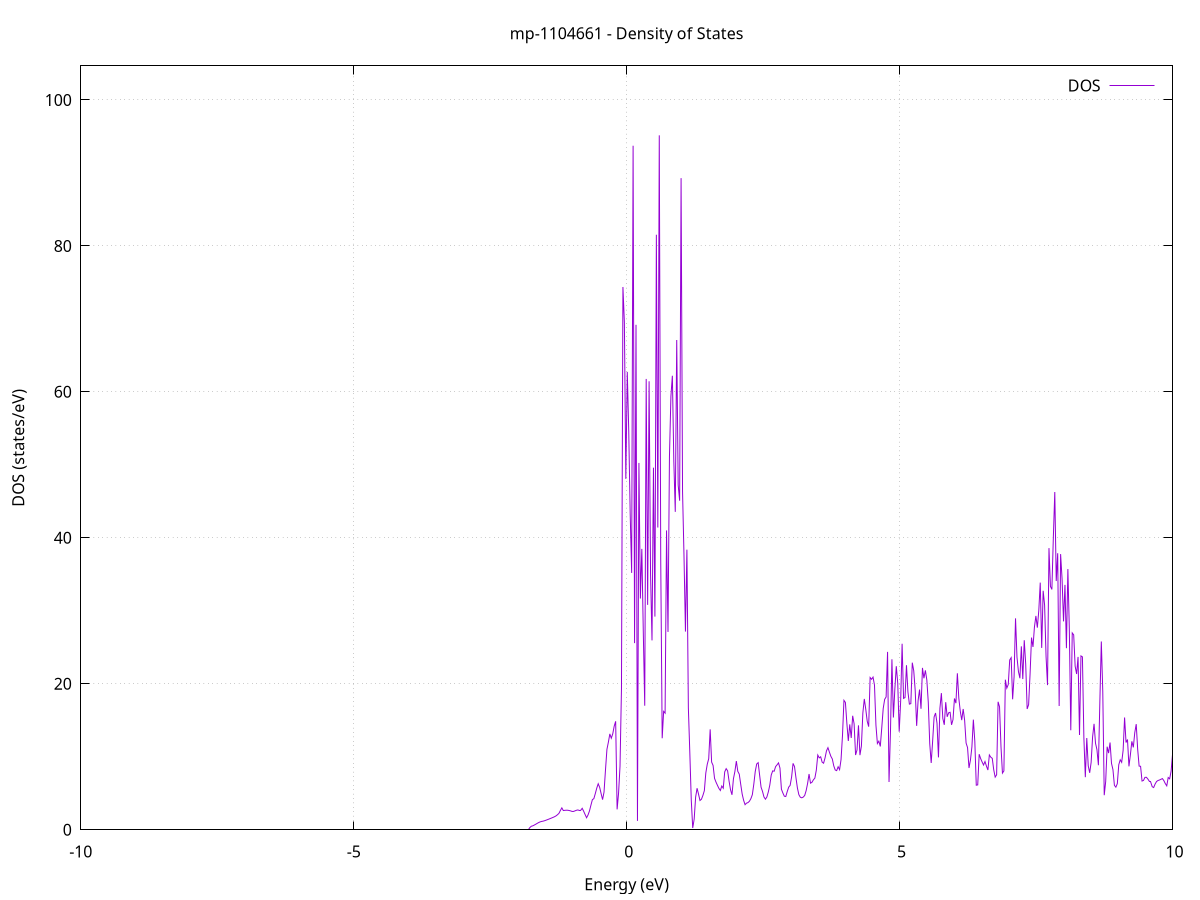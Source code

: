 set title 'mp-1104661 - Density of States'
set xlabel 'Energy (eV)'
set ylabel 'DOS (states/eV)'
set grid
set xrange [-10:10]
set yrange [0:104.666]
set xzeroaxis lt -1
set terminal png size 800,600
set output 'mp-1104661_dos_gnuplot.png'
plot '-' using 1:2 with lines title 'DOS'
-40.452600 0.000000
-40.425900 0.000000
-40.399300 0.000000
-40.372700 0.000000
-40.346000 0.000000
-40.319400 0.000000
-40.292700 0.000000
-40.266100 0.000000
-40.239500 0.000000
-40.212800 0.000000
-40.186200 0.000000
-40.159500 0.000000
-40.132900 0.000000
-40.106300 0.000000
-40.079600 0.000000
-40.053000 0.000000
-40.026400 0.000000
-39.999700 0.000000
-39.973100 0.000000
-39.946400 0.000000
-39.919800 0.000000
-39.893200 0.000000
-39.866500 0.000000
-39.839900 0.000000
-39.813200 0.000000
-39.786600 0.000000
-39.760000 0.000000
-39.733300 0.000000
-39.706700 0.000000
-39.680000 0.000000
-39.653400 0.000000
-39.626800 0.000000
-39.600100 0.000000
-39.573500 0.000000
-39.546900 0.000000
-39.520200 0.000000
-39.493600 0.000000
-39.466900 0.000000
-39.440300 0.000000
-39.413700 0.000000
-39.387000 0.000000
-39.360400 0.000000
-39.333700 0.000000
-39.307100 0.000000
-39.280500 0.000000
-39.253800 0.000000
-39.227200 0.000000
-39.200600 0.000000
-39.173900 0.000000
-39.147300 0.000000
-39.120600 0.000000
-39.094000 0.000000
-39.067400 0.000000
-39.040700 0.000000
-39.014100 0.000000
-38.987400 0.000000
-38.960800 0.000000
-38.934200 0.000000
-38.907500 0.000000
-38.880900 0.000000
-38.854200 0.000000
-38.827600 0.000000
-38.801000 0.000000
-38.774300 0.000000
-38.747700 0.000000
-38.721100 0.000000
-38.694400 0.000000
-38.667800 0.000000
-38.641100 0.000000
-38.614500 0.000000
-38.587900 0.000000
-38.561200 0.000000
-38.534600 0.000000
-38.507900 0.000000
-38.481300 0.000000
-38.454700 0.000000
-38.428000 0.000000
-38.401400 0.000000
-38.374700 0.000000
-38.348100 0.000000
-38.321500 0.000000
-38.294800 0.000000
-38.268200 0.000000
-38.241600 0.000000
-38.214900 0.000000
-38.188300 0.000000
-38.161600 0.000000
-38.135000 0.000000
-38.108400 0.000000
-38.081700 0.000000
-38.055100 0.000000
-38.028400 741.241300
-38.001800 0.000000
-37.975200 0.000000
-37.948500 0.000000
-37.921900 0.000000
-37.895200 0.000000
-37.868600 0.000000
-37.842000 0.000000
-37.815300 0.000000
-37.788700 0.000000
-37.762100 0.000000
-37.735400 0.000000
-37.708800 0.000000
-37.682100 0.000000
-37.655500 0.000000
-37.628900 0.000000
-37.602200 0.000000
-37.575600 0.000000
-37.548900 0.000000
-37.522300 0.000000
-37.495700 0.000000
-37.469000 0.000000
-37.442400 0.000000
-37.415800 0.000000
-37.389100 0.000000
-37.362500 0.000000
-37.335800 0.000000
-37.309200 0.000000
-37.282600 0.000000
-37.255900 0.000000
-37.229300 0.000000
-37.202600 0.000000
-37.176000 0.000000
-37.149400 0.000000
-37.122700 0.000000
-37.096100 0.000000
-37.069400 0.000000
-37.042800 0.000000
-37.016200 0.000000
-36.989500 0.000000
-36.962900 0.000000
-36.936300 0.000000
-36.909600 0.000000
-36.883000 0.000000
-36.856300 0.000000
-36.829700 0.000000
-36.803100 0.000000
-36.776400 0.000000
-36.749800 0.000000
-36.723100 0.000000
-36.696500 0.000000
-36.669900 0.000000
-36.643200 0.000000
-36.616600 0.000000
-36.589900 0.000000
-36.563300 0.000000
-36.536700 0.000000
-36.510000 0.000000
-36.483400 0.000000
-36.456800 0.000000
-36.430100 0.000000
-36.403500 0.000000
-36.376800 0.000000
-36.350200 0.000000
-36.323600 0.000000
-36.296900 0.000000
-36.270300 0.000000
-36.243600 0.000000
-36.217000 0.000000
-36.190400 0.000000
-36.163700 0.000000
-36.137100 0.000000
-36.110400 0.000000
-36.083800 0.000000
-36.057200 0.000000
-36.030500 0.000000
-36.003900 0.000000
-35.977300 0.000000
-35.950600 0.000000
-35.924000 0.000000
-35.897300 0.000000
-35.870700 0.000000
-35.844100 0.000000
-35.817400 0.000000
-35.790800 0.000000
-35.764100 0.000000
-35.737500 0.000000
-35.710900 0.000000
-35.684200 0.000000
-35.657600 0.000000
-35.631000 0.000000
-35.604300 0.000000
-35.577700 0.000000
-35.551000 0.000000
-35.524400 0.000000
-35.497800 0.000000
-35.471100 0.000000
-35.444500 0.000000
-35.417800 0.000000
-35.391200 0.000000
-35.364600 0.000000
-35.337900 0.000000
-35.311300 0.000000
-35.284600 0.000000
-35.258000 0.000000
-35.231400 0.000000
-35.204700 0.000000
-35.178100 0.000000
-35.151500 0.000000
-35.124800 0.000000
-35.098200 0.000000
-35.071500 0.000000
-35.044900 0.000000
-35.018300 0.000000
-34.991600 0.000000
-34.965000 0.000000
-34.938300 0.000000
-34.911700 0.000000
-34.885100 0.000000
-34.858400 0.000000
-34.831800 0.000000
-34.805100 0.000000
-34.778500 0.000000
-34.751900 0.000000
-34.725200 0.000000
-34.698600 0.000000
-34.672000 0.000000
-34.645300 0.000000
-34.618700 0.000000
-34.592000 0.000000
-34.565400 0.000000
-34.538800 0.000000
-34.512100 0.000000
-34.485500 0.000000
-34.458800 0.000000
-34.432200 0.000000
-34.405600 0.000000
-34.378900 0.000000
-34.352300 0.000000
-34.325600 0.000000
-34.299000 0.000000
-34.272400 0.000000
-34.245700 0.000000
-34.219100 0.000000
-34.192500 0.000000
-34.165800 0.000000
-34.139200 0.000000
-34.112500 0.000000
-34.085900 0.000000
-34.059300 0.000000
-34.032600 0.000000
-34.006000 0.000000
-33.979300 0.000000
-33.952700 0.000000
-33.926100 0.000000
-33.899400 0.000000
-33.872800 0.000000
-33.846200 0.000000
-33.819500 0.000000
-33.792900 0.000000
-33.766200 0.000000
-33.739600 0.000000
-33.713000 0.000000
-33.686300 0.000000
-33.659700 0.000000
-33.633000 0.000000
-33.606400 0.000000
-33.579800 0.000000
-33.553100 0.000000
-33.526500 0.000000
-33.499800 0.000000
-33.473200 0.000000
-33.446600 0.000000
-33.419900 0.000000
-33.393300 0.000000
-33.366700 0.000000
-33.340000 0.000000
-33.313400 0.000000
-33.286700 0.000000
-33.260100 0.000000
-33.233500 0.000000
-33.206800 0.000000
-33.180200 0.000000
-33.153500 0.000000
-33.126900 0.000000
-33.100300 0.000000
-33.073600 0.000000
-33.047000 0.000000
-33.020300 0.000000
-32.993700 0.000000
-32.967100 0.000000
-32.940400 0.000000
-32.913800 0.000000
-32.887200 0.000000
-32.860500 0.000000
-32.833900 0.000000
-32.807200 0.000000
-32.780600 0.000000
-32.754000 0.000000
-32.727300 0.000000
-32.700700 0.000000
-32.674000 0.000000
-32.647400 0.000000
-32.620800 0.000000
-32.594100 0.000000
-32.567500 0.000000
-32.540800 0.000000
-32.514200 0.000000
-32.487600 0.000000
-32.460900 0.000000
-32.434300 0.000000
-32.407700 0.000000
-32.381000 0.000000
-32.354400 0.000000
-32.327700 0.000000
-32.301100 0.000000
-32.274500 0.000000
-32.247800 0.000000
-32.221200 0.000000
-32.194500 0.000000
-32.167900 0.000000
-32.141300 0.000000
-32.114600 0.000000
-32.088000 0.000000
-32.061400 0.000000
-32.034700 0.000000
-32.008100 0.000000
-31.981400 0.000000
-31.954800 0.000000
-31.928200 0.000000
-31.901500 0.000000
-31.874900 0.000000
-31.848200 0.000000
-31.821600 0.000000
-31.795000 0.000000
-31.768300 0.000000
-31.741700 0.000000
-31.715000 0.000000
-31.688400 0.000000
-31.661800 0.000000
-31.635100 0.000000
-31.608500 0.000000
-31.581900 0.000000
-31.555200 0.000000
-31.528600 0.000000
-31.501900 0.000000
-31.475300 0.000000
-31.448700 0.000000
-31.422000 0.000000
-31.395400 0.000000
-31.368700 0.000000
-31.342100 0.000000
-31.315500 0.000000
-31.288800 0.000000
-31.262200 0.000000
-31.235500 0.000000
-31.208900 0.000000
-31.182300 0.000000
-31.155600 0.000000
-31.129000 0.000000
-31.102400 0.000000
-31.075700 0.000000
-31.049100 0.000000
-31.022400 0.000000
-30.995800 0.000000
-30.969200 0.000000
-30.942500 0.000000
-30.915900 0.000000
-30.889200 0.000000
-30.862600 0.000000
-30.836000 0.000000
-30.809300 0.000000
-30.782700 0.000000
-30.756100 0.000000
-30.729400 0.000000
-30.702800 0.000000
-30.676100 0.000000
-30.649500 0.000000
-30.622900 0.000000
-30.596200 0.000000
-30.569600 0.000000
-30.542900 0.000000
-30.516300 0.000000
-30.489700 0.000000
-30.463000 0.000000
-30.436400 0.000000
-30.409700 0.000000
-30.383100 0.000000
-30.356500 0.000000
-30.329800 0.000000
-30.303200 0.000000
-30.276600 0.000000
-30.249900 0.000000
-30.223300 0.000000
-30.196600 0.000000
-30.170000 0.000000
-30.143400 0.000000
-30.116700 0.000000
-30.090100 0.000000
-30.063400 0.000000
-30.036800 0.000000
-30.010200 0.000000
-29.983500 0.000000
-29.956900 0.000000
-29.930200 0.000000
-29.903600 0.000000
-29.877000 0.000000
-29.850300 0.000000
-29.823700 0.000000
-29.797100 0.000000
-29.770400 0.000000
-29.743800 0.000000
-29.717100 0.000000
-29.690500 0.000000
-29.663900 0.000000
-29.637200 0.000000
-29.610600 0.000000
-29.583900 0.000000
-29.557300 0.000000
-29.530700 0.000000
-29.504000 0.000000
-29.477400 0.000000
-29.450700 0.000000
-29.424100 0.000000
-29.397500 0.000000
-29.370800 0.000000
-29.344200 0.000000
-29.317600 0.000000
-29.290900 0.000000
-29.264300 0.000000
-29.237600 0.000000
-29.211000 0.000000
-29.184400 0.000000
-29.157700 0.000000
-29.131100 0.000000
-29.104400 0.000000
-29.077800 0.000000
-29.051200 0.000000
-29.024500 0.000000
-28.997900 0.000000
-28.971300 0.000000
-28.944600 0.000000
-28.918000 0.000000
-28.891300 0.000000
-28.864700 0.000000
-28.838100 0.000000
-28.811400 0.000000
-28.784800 0.000000
-28.758100 0.000000
-28.731500 0.000000
-28.704900 0.000000
-28.678200 0.000000
-28.651600 0.000000
-28.624900 0.000000
-28.598300 0.000000
-28.571700 0.000000
-28.545000 0.000000
-28.518400 0.000000
-28.491800 0.000000
-28.465100 0.000000
-28.438500 0.000000
-28.411800 0.000000
-28.385200 0.000000
-28.358600 0.000000
-28.331900 0.000000
-28.305300 0.000000
-28.278600 0.000000
-28.252000 0.000000
-28.225400 0.000000
-28.198700 0.000000
-28.172100 0.000000
-28.145400 0.000000
-28.118800 0.000000
-28.092200 0.000000
-28.065500 0.000000
-28.038900 0.000000
-28.012300 0.000000
-27.985600 0.000000
-27.959000 0.000000
-27.932300 0.000000
-27.905700 0.000000
-27.879100 0.000000
-27.852400 0.000000
-27.825800 0.000000
-27.799100 0.000000
-27.772500 0.000000
-27.745900 0.000000
-27.719200 0.000000
-27.692600 0.000000
-27.665900 0.000000
-27.639300 0.000000
-27.612700 0.000000
-27.586000 0.000000
-27.559400 0.000000
-27.532800 0.000000
-27.506100 0.000000
-27.479500 0.000000
-27.452800 0.000000
-27.426200 0.000000
-27.399600 0.000000
-27.372900 0.000000
-27.346300 0.000000
-27.319600 0.000000
-27.293000 0.000000
-27.266400 0.000000
-27.239700 0.000000
-27.213100 0.000000
-27.186500 0.000000
-27.159800 0.000000
-27.133200 0.000000
-27.106500 0.000000
-27.079900 0.000000
-27.053300 0.000000
-27.026600 0.000000
-27.000000 0.000000
-26.973300 0.000000
-26.946700 0.000000
-26.920100 0.000000
-26.893400 0.000000
-26.866800 0.000000
-26.840100 0.000000
-26.813500 0.000000
-26.786900 0.000000
-26.760200 0.000000
-26.733600 0.000000
-26.707000 0.000000
-26.680300 0.000000
-26.653700 0.000000
-26.627000 0.000000
-26.600400 0.000000
-26.573800 0.000000
-26.547100 0.000000
-26.520500 0.000000
-26.493800 0.000000
-26.467200 0.000000
-26.440600 0.000000
-26.413900 0.000000
-26.387300 0.000000
-26.360600 0.000000
-26.334000 0.000000
-26.307400 0.000000
-26.280700 0.000000
-26.254100 0.000000
-26.227500 0.000000
-26.200800 0.000000
-26.174200 0.000000
-26.147500 0.000000
-26.120900 0.000000
-26.094300 0.000000
-26.067600 0.000000
-26.041000 0.000000
-26.014300 0.000000
-25.987700 0.000000
-25.961100 0.000000
-25.934400 0.000000
-25.907800 0.000000
-25.881100 0.000000
-25.854500 0.000000
-25.827900 0.000000
-25.801200 0.000000
-25.774600 0.000000
-25.748000 0.000000
-25.721300 0.000000
-25.694700 0.000000
-25.668000 0.000000
-25.641400 0.000000
-25.614800 0.000000
-25.588100 0.000000
-25.561500 0.000000
-25.534800 0.000000
-25.508200 0.000000
-25.481600 0.000000
-25.454900 0.000000
-25.428300 0.000000
-25.401700 0.000000
-25.375000 0.000000
-25.348400 0.000000
-25.321700 0.000000
-25.295100 0.000000
-25.268500 0.000000
-25.241800 0.000000
-25.215200 0.000000
-25.188500 0.000000
-25.161900 0.000000
-25.135300 0.000000
-25.108600 0.000000
-25.082000 0.000000
-25.055300 0.000000
-25.028700 0.000000
-25.002100 0.000000
-24.975400 0.000000
-24.948800 0.000000
-24.922200 0.000000
-24.895500 0.000000
-24.868900 0.000000
-24.842200 0.000000
-24.815600 0.000000
-24.789000 0.000000
-24.762300 0.000000
-24.735700 0.000000
-24.709000 0.000000
-24.682400 0.000000
-24.655800 0.000000
-24.629100 0.000000
-24.602500 0.000000
-24.575800 0.000000
-24.549200 0.000000
-24.522600 0.000000
-24.495900 0.000000
-24.469300 0.000000
-24.442700 0.000000
-24.416000 0.000000
-24.389400 0.000000
-24.362700 0.000000
-24.336100 0.000000
-24.309500 0.000000
-24.282800 0.000000
-24.256200 0.000000
-24.229500 0.000000
-24.202900 0.000000
-24.176300 0.000000
-24.149600 0.000000
-24.123000 0.000000
-24.096300 0.000000
-24.069700 0.000000
-24.043100 0.000000
-24.016400 0.000000
-23.989800 0.000000
-23.963200 0.000000
-23.936500 0.000000
-23.909900 0.000000
-23.883200 0.000000
-23.856600 0.000000
-23.830000 0.000000
-23.803300 0.000000
-23.776700 0.000000
-23.750000 0.000000
-23.723400 0.000000
-23.696800 0.000000
-23.670100 0.000000
-23.643500 0.000000
-23.616900 0.000000
-23.590200 0.000000
-23.563600 0.000000
-23.536900 0.000000
-23.510300 0.000000
-23.483700 0.000000
-23.457000 0.000000
-23.430400 0.000000
-23.403700 0.000000
-23.377100 0.000000
-23.350500 0.000000
-23.323800 0.000000
-23.297200 0.000000
-23.270500 0.000000
-23.243900 0.000000
-23.217300 0.000000
-23.190600 0.000000
-23.164000 0.000000
-23.137400 0.000000
-23.110700 0.000000
-23.084100 0.000000
-23.057400 0.000000
-23.030800 0.000000
-23.004200 0.000000
-22.977500 0.000000
-22.950900 0.000000
-22.924200 0.000000
-22.897600 0.000000
-22.871000 0.000000
-22.844300 0.000000
-22.817700 0.000000
-22.791000 0.000000
-22.764400 0.000000
-22.737800 0.000000
-22.711100 0.000000
-22.684500 0.000000
-22.657900 0.000000
-22.631200 0.000000
-22.604600 0.000000
-22.577900 0.000000
-22.551300 0.000000
-22.524700 0.000000
-22.498000 0.000000
-22.471400 0.000000
-22.444700 0.000000
-22.418100 0.000000
-22.391500 0.000000
-22.364800 0.000000
-22.338200 0.000000
-22.311500 0.000000
-22.284900 0.000000
-22.258300 0.000000
-22.231600 0.000000
-22.205000 0.000000
-22.178400 0.000000
-22.151700 0.000000
-22.125100 0.000000
-22.098400 0.000000
-22.071800 0.000000
-22.045200 0.000000
-22.018500 0.000000
-21.991900 0.000000
-21.965200 0.000000
-21.938600 0.000000
-21.912000 0.000000
-21.885300 0.000000
-21.858700 0.000000
-21.832100 0.000000
-21.805400 0.000000
-21.778800 0.000000
-21.752100 0.000000
-21.725500 0.000000
-21.698900 0.000000
-21.672200 0.000000
-21.645600 0.000000
-21.618900 0.000000
-21.592300 0.000000
-21.565700 0.000000
-21.539000 0.000000
-21.512400 0.000000
-21.485700 0.000000
-21.459100 0.000000
-21.432500 0.000000
-21.405800 0.000000
-21.379200 0.000000
-21.352600 0.000000
-21.325900 0.000000
-21.299300 0.000000
-21.272600 0.000000
-21.246000 0.000000
-21.219400 0.000000
-21.192700 0.000000
-21.166100 0.000000
-21.139400 0.000000
-21.112800 0.000000
-21.086200 0.000000
-21.059500 0.000000
-21.032900 0.000000
-21.006200 0.000000
-20.979600 0.000000
-20.953000 0.000000
-20.926300 0.000000
-20.899700 0.000000
-20.873100 0.000000
-20.846400 0.000000
-20.819800 0.000000
-20.793100 0.000000
-20.766500 0.000000
-20.739900 0.000000
-20.713200 0.000000
-20.686600 0.000000
-20.659900 0.000000
-20.633300 0.000000
-20.606700 0.000000
-20.580000 0.000000
-20.553400 0.000000
-20.526700 0.000000
-20.500100 0.000000
-20.473500 0.000000
-20.446800 0.000000
-20.420200 0.000000
-20.393600 0.000000
-20.366900 0.000000
-20.340300 0.000000
-20.313600 0.000000
-20.287000 0.000000
-20.260400 0.000000
-20.233700 0.000000
-20.207100 0.000000
-20.180400 0.000000
-20.153800 0.000000
-20.127200 0.000000
-20.100500 0.000000
-20.073900 0.000000
-20.047300 0.000000
-20.020600 0.000000
-19.994000 0.000000
-19.967300 0.000000
-19.940700 0.000000
-19.914100 0.000000
-19.887400 0.000000
-19.860800 0.000000
-19.834100 0.000000
-19.807500 0.000000
-19.780900 0.000000
-19.754200 0.000000
-19.727600 0.000000
-19.700900 0.000000
-19.674300 0.000000
-19.647700 0.000000
-19.621000 0.000000
-19.594400 0.000000
-19.567800 0.000000
-19.541100 0.000000
-19.514500 0.000000
-19.487800 0.000000
-19.461200 0.000000
-19.434600 0.000000
-19.407900 0.000000
-19.381300 0.000000
-19.354600 0.000000
-19.328000 0.000000
-19.301400 0.000000
-19.274700 0.000000
-19.248100 0.000000
-19.221400 0.000000
-19.194800 0.000000
-19.168200 356.450500
-19.141500 391.281500
-19.114900 331.548300
-19.088300 477.868700
-19.061600 268.038500
-19.035000 0.000000
-19.008300 0.000000
-18.981700 0.000000
-18.955100 0.000000
-18.928400 0.000000
-18.901800 477.899000
-18.875100 0.000000
-18.848500 0.000000
-18.821900 0.000000
-18.795200 0.000000
-18.768600 0.000000
-18.741900 0.000000
-18.715300 0.000000
-18.688700 0.000000
-18.662000 0.000000
-18.635400 0.000000
-18.608800 0.000000
-18.582100 0.000000
-18.555500 0.000000
-18.528800 0.000000
-18.502200 0.000000
-18.475600 0.000000
-18.448900 0.000000
-18.422300 0.000000
-18.395600 0.000000
-18.369000 0.000000
-18.342400 0.000000
-18.315700 0.000000
-18.289100 0.000000
-18.262500 0.000000
-18.235800 0.000000
-18.209200 0.000000
-18.182500 0.000000
-18.155900 0.000000
-18.129300 0.000000
-18.102600 0.000000
-18.076000 0.000000
-18.049300 0.000000
-18.022700 0.000000
-17.996100 0.000000
-17.969400 0.000000
-17.942800 0.000000
-17.916100 0.000000
-17.889500 0.000000
-17.862900 0.000000
-17.836200 0.000000
-17.809600 0.000000
-17.783000 0.000000
-17.756300 0.000000
-17.729700 0.000000
-17.703000 0.000000
-17.676400 0.000000
-17.649800 0.000000
-17.623100 0.000000
-17.596500 0.000000
-17.569800 0.000000
-17.543200 0.000000
-17.516600 0.000000
-17.489900 0.000000
-17.463300 0.000000
-17.436600 0.000000
-17.410000 0.000000
-17.383400 0.000000
-17.356700 0.000000
-17.330100 0.000000
-17.303500 0.000000
-17.276800 0.000000
-17.250200 0.000000
-17.223500 0.000000
-17.196900 0.000000
-17.170300 0.000000
-17.143600 0.000000
-17.117000 0.000000
-17.090300 0.000000
-17.063700 0.000000
-17.037100 0.000000
-17.010400 0.000000
-16.983800 0.000000
-16.957100 0.000000
-16.930500 0.000000
-16.903900 0.000000
-16.877200 0.000000
-16.850600 0.000000
-16.824000 0.000000
-16.797300 0.000000
-16.770700 0.000000
-16.744000 0.000000
-16.717400 0.000000
-16.690800 0.000000
-16.664100 0.000000
-16.637500 0.000000
-16.610800 0.000000
-16.584200 0.000000
-16.557600 0.000000
-16.530900 0.000000
-16.504300 0.000000
-16.477700 0.000000
-16.451000 0.000000
-16.424400 0.000000
-16.397700 0.000000
-16.371100 0.000000
-16.344500 0.000000
-16.317800 0.000000
-16.291200 0.000000
-16.264500 0.000000
-16.237900 0.000000
-16.211300 0.000000
-16.184600 0.000000
-16.158000 0.000000
-16.131300 0.000000
-16.104700 0.000000
-16.078100 0.000000
-16.051400 0.000000
-16.024800 0.000000
-15.998200 0.000000
-15.971500 0.000000
-15.944900 0.000000
-15.918200 0.000000
-15.891600 0.000000
-15.865000 0.000000
-15.838300 0.000000
-15.811700 0.000000
-15.785000 0.000000
-15.758400 0.000000
-15.731800 0.000000
-15.705100 0.000000
-15.678500 0.000000
-15.651800 0.000000
-15.625200 0.000000
-15.598600 0.000000
-15.571900 0.000000
-15.545300 0.000000
-15.518700 0.000000
-15.492000 0.000000
-15.465400 0.000000
-15.438700 0.000000
-15.412100 0.000000
-15.385500 0.000000
-15.358800 0.000000
-15.332200 0.000000
-15.305500 0.000000
-15.278900 0.000000
-15.252300 0.000000
-15.225600 0.000000
-15.199000 0.000000
-15.172300 0.000000
-15.145700 0.000000
-15.119100 0.000000
-15.092400 0.000000
-15.065800 0.000000
-15.039200 0.000000
-15.012500 0.000000
-14.985900 0.000000
-14.959200 0.000000
-14.932600 0.000000
-14.906000 0.000000
-14.879300 0.000000
-14.852700 0.000000
-14.826000 0.000000
-14.799400 0.000000
-14.772800 0.000000
-14.746100 0.000000
-14.719500 0.000000
-14.692900 0.000000
-14.666200 0.000000
-14.639600 0.000000
-14.612900 0.000000
-14.586300 0.000000
-14.559700 0.000000
-14.533000 0.000000
-14.506400 0.000000
-14.479700 0.000000
-14.453100 0.000000
-14.426500 0.000000
-14.399800 0.000000
-14.373200 0.000000
-14.346500 0.000000
-14.319900 0.000000
-14.293300 0.000000
-14.266600 0.000000
-14.240000 0.000000
-14.213400 0.000000
-14.186700 0.000000
-14.160100 0.000000
-14.133400 0.000000
-14.106800 0.000000
-14.080200 0.000000
-14.053500 0.000000
-14.026900 0.000000
-14.000200 0.000000
-13.973600 0.000000
-13.947000 0.000000
-13.920300 0.000000
-13.893700 0.000000
-13.867000 0.000000
-13.840400 0.000000
-13.813800 0.000000
-13.787100 0.000000
-13.760500 0.000000
-13.733900 0.000000
-13.707200 0.000000
-13.680600 0.000000
-13.653900 0.000000
-13.627300 0.000000
-13.600700 0.000000
-13.574000 0.000000
-13.547400 0.000000
-13.520700 0.000000
-13.494100 0.000000
-13.467500 0.000000
-13.440800 0.000000
-13.414200 0.000000
-13.387500 0.000000
-13.360900 0.000000
-13.334300 0.000000
-13.307600 0.000000
-13.281000 0.000000
-13.254400 0.000000
-13.227700 0.000000
-13.201100 0.000000
-13.174400 0.000000
-13.147800 0.000000
-13.121200 0.000000
-13.094500 0.000000
-13.067900 0.000000
-13.041200 0.000000
-13.014600 0.000000
-12.988000 0.000000
-12.961300 0.000000
-12.934700 0.000000
-12.908100 0.000000
-12.881400 0.000000
-12.854800 0.000000
-12.828100 0.000000
-12.801500 0.000000
-12.774900 0.000000
-12.748200 0.000000
-12.721600 0.000000
-12.694900 0.000000
-12.668300 0.000000
-12.641700 0.000000
-12.615000 0.000000
-12.588400 0.000000
-12.561700 0.000000
-12.535100 0.000000
-12.508500 0.000000
-12.481800 0.000000
-12.455200 0.000000
-12.428600 0.000000
-12.401900 0.000000
-12.375300 0.000000
-12.348600 0.000000
-12.322000 0.000000
-12.295400 0.000000
-12.268700 0.000000
-12.242100 0.000000
-12.215400 0.000000
-12.188800 0.000000
-12.162200 0.000000
-12.135500 0.000000
-12.108900 0.000000
-12.082200 0.000000
-12.055600 0.000000
-12.029000 0.000000
-12.002300 0.000000
-11.975700 0.000000
-11.949100 0.000000
-11.922400 0.000000
-11.895800 0.000000
-11.869100 0.000000
-11.842500 0.000000
-11.815900 0.000000
-11.789200 0.000000
-11.762600 0.000000
-11.735900 0.000000
-11.709300 0.000000
-11.682700 0.000000
-11.656000 0.000000
-11.629400 0.000000
-11.602700 0.000000
-11.576100 0.000000
-11.549500 0.000000
-11.522800 0.000000
-11.496200 0.000000
-11.469600 0.000000
-11.442900 0.000000
-11.416300 0.000000
-11.389600 0.000000
-11.363000 0.000000
-11.336400 0.000000
-11.309700 0.000000
-11.283100 0.000000
-11.256400 0.000000
-11.229800 0.000000
-11.203200 0.000000
-11.176500 0.000000
-11.149900 0.000000
-11.123300 0.000000
-11.096600 0.000000
-11.070000 0.000000
-11.043300 0.000000
-11.016700 0.000000
-10.990100 0.000000
-10.963400 0.000000
-10.936800 0.000000
-10.910100 0.000000
-10.883500 0.000000
-10.856900 0.000000
-10.830200 0.000000
-10.803600 0.000000
-10.776900 0.000000
-10.750300 0.000000
-10.723700 0.000000
-10.697000 0.000000
-10.670400 0.000000
-10.643800 0.000000
-10.617100 0.000000
-10.590500 0.000000
-10.563800 0.000000
-10.537200 0.000000
-10.510600 0.000000
-10.483900 0.000000
-10.457300 0.000000
-10.430600 0.000000
-10.404000 0.000000
-10.377400 0.000000
-10.350700 0.000000
-10.324100 0.000000
-10.297400 0.000000
-10.270800 0.000000
-10.244200 0.000000
-10.217500 0.000000
-10.190900 0.000000
-10.164300 0.000000
-10.137600 0.000000
-10.111000 0.000000
-10.084300 0.000000
-10.057700 0.000000
-10.031100 0.000000
-10.004400 0.000000
-9.977800 0.000000
-9.951100 0.000000
-9.924500 0.000000
-9.897900 0.000000
-9.871200 0.000000
-9.844600 0.000000
-9.817900 0.000000
-9.791300 0.000000
-9.764700 0.000000
-9.738000 0.000000
-9.711400 0.000000
-9.684800 0.000000
-9.658100 0.000000
-9.631500 0.000000
-9.604800 0.000000
-9.578200 0.000000
-9.551600 0.000000
-9.524900 0.000000
-9.498300 0.000000
-9.471600 0.000000
-9.445000 0.000000
-9.418400 0.000000
-9.391700 0.000000
-9.365100 0.000000
-9.338500 0.000000
-9.311800 0.000000
-9.285200 0.000000
-9.258500 0.000000
-9.231900 0.000000
-9.205300 0.000000
-9.178600 0.000000
-9.152000 0.000000
-9.125300 0.000000
-9.098700 0.000000
-9.072100 0.000000
-9.045400 0.000000
-9.018800 0.000000
-8.992100 0.000000
-8.965500 0.000000
-8.938900 0.000000
-8.912200 0.000000
-8.885600 0.000000
-8.859000 0.000000
-8.832300 0.000000
-8.805700 0.000000
-8.779000 0.000000
-8.752400 0.000000
-8.725800 0.000000
-8.699100 0.000000
-8.672500 0.000000
-8.645800 0.000000
-8.619200 0.000000
-8.592600 0.000000
-8.565900 0.000000
-8.539300 0.000000
-8.512600 0.000000
-8.486000 0.000000
-8.459400 0.000000
-8.432700 0.000000
-8.406100 0.000000
-8.379500 0.000000
-8.352800 0.000000
-8.326200 0.000000
-8.299500 0.000000
-8.272900 0.000000
-8.246300 0.000000
-8.219600 0.000000
-8.193000 0.000000
-8.166300 0.000000
-8.139700 0.000000
-8.113100 0.000000
-8.086400 0.000000
-8.059800 0.000000
-8.033100 0.000000
-8.006500 0.000000
-7.979900 0.000000
-7.953200 0.000000
-7.926600 0.000000
-7.900000 0.000000
-7.873300 0.000000
-7.846700 0.000000
-7.820000 0.000000
-7.793400 0.000000
-7.766800 0.000000
-7.740100 0.000000
-7.713500 0.000000
-7.686800 0.000000
-7.660200 0.000000
-7.633600 0.000000
-7.606900 0.000000
-7.580300 0.000000
-7.553700 0.000000
-7.527000 0.000000
-7.500400 0.000000
-7.473700 0.000000
-7.447100 0.000000
-7.420500 0.000000
-7.393800 0.000000
-7.367200 0.000000
-7.340500 0.000000
-7.313900 0.000000
-7.287300 0.000000
-7.260600 0.000000
-7.234000 0.000000
-7.207300 0.000000
-7.180700 0.000000
-7.154100 0.000000
-7.127400 0.000000
-7.100800 0.000000
-7.074200 0.000000
-7.047500 0.000000
-7.020900 0.000000
-6.994200 0.000000
-6.967600 0.000000
-6.941000 0.000000
-6.914300 0.000000
-6.887700 0.000000
-6.861000 0.000000
-6.834400 0.000000
-6.807800 0.000000
-6.781100 0.000000
-6.754500 0.000000
-6.727800 0.000000
-6.701200 0.000000
-6.674600 0.000000
-6.647900 0.000000
-6.621300 0.000000
-6.594700 0.000000
-6.568000 0.000000
-6.541400 0.000000
-6.514700 0.000000
-6.488100 0.000000
-6.461500 0.000000
-6.434800 0.000000
-6.408200 0.000000
-6.381500 0.000000
-6.354900 0.000000
-6.328300 0.000000
-6.301600 0.000000
-6.275000 0.000000
-6.248300 0.000000
-6.221700 0.000000
-6.195100 0.000000
-6.168400 0.000000
-6.141800 0.000000
-6.115200 0.000000
-6.088500 0.000000
-6.061900 0.000000
-6.035200 0.000000
-6.008600 0.000000
-5.982000 0.000000
-5.955300 0.000000
-5.928700 0.000000
-5.902000 0.000000
-5.875400 0.000000
-5.848800 0.000000
-5.822100 0.000000
-5.795500 0.000000
-5.768900 0.000000
-5.742200 0.000000
-5.715600 0.000000
-5.688900 0.000000
-5.662300 0.000000
-5.635700 0.000000
-5.609000 0.000000
-5.582400 0.000000
-5.555700 0.000000
-5.529100 0.000000
-5.502500 0.000000
-5.475800 0.000000
-5.449200 0.000000
-5.422500 0.000000
-5.395900 0.000000
-5.369300 0.000000
-5.342600 0.000000
-5.316000 0.000000
-5.289400 0.000000
-5.262700 0.000000
-5.236100 0.000000
-5.209400 0.000000
-5.182800 0.000000
-5.156200 0.000000
-5.129500 0.000000
-5.102900 0.000000
-5.076200 0.000000
-5.049600 0.000000
-5.023000 0.000000
-4.996300 0.000000
-4.969700 0.000000
-4.943000 0.000000
-4.916400 0.000000
-4.889800 0.000000
-4.863100 0.000000
-4.836500 0.000000
-4.809900 0.000000
-4.783200 0.000000
-4.756600 0.000000
-4.729900 0.000000
-4.703300 0.000000
-4.676700 0.000000
-4.650000 0.000000
-4.623400 0.000000
-4.596700 0.000000
-4.570100 0.000000
-4.543500 0.000000
-4.516800 0.000000
-4.490200 0.000000
-4.463500 0.000000
-4.436900 0.000000
-4.410300 0.000000
-4.383600 0.000000
-4.357000 0.000000
-4.330400 0.000000
-4.303700 0.000000
-4.277100 0.000000
-4.250400 0.000000
-4.223800 0.000000
-4.197200 0.000000
-4.170500 0.000000
-4.143900 0.000000
-4.117200 0.000000
-4.090600 0.000000
-4.064000 0.000000
-4.037300 0.000000
-4.010700 0.000000
-3.984100 0.000000
-3.957400 0.000000
-3.930800 0.000000
-3.904100 0.000000
-3.877500 0.000000
-3.850900 0.000000
-3.824200 0.000000
-3.797600 0.000000
-3.770900 0.000000
-3.744300 0.000000
-3.717700 0.000000
-3.691000 0.000000
-3.664400 0.000000
-3.637700 0.000000
-3.611100 0.000000
-3.584500 0.000000
-3.557800 0.000000
-3.531200 0.000000
-3.504600 0.000000
-3.477900 0.000000
-3.451300 0.000000
-3.424600 0.000000
-3.398000 0.000000
-3.371400 0.000000
-3.344700 0.000000
-3.318100 0.000000
-3.291400 0.000000
-3.264800 0.000000
-3.238200 0.000000
-3.211500 0.000000
-3.184900 0.000000
-3.158200 0.000000
-3.131600 0.000000
-3.105000 0.000000
-3.078300 0.000000
-3.051700 0.000000
-3.025100 0.000000
-2.998400 0.000000
-2.971800 0.000000
-2.945100 0.000000
-2.918500 0.000000
-2.891900 0.000000
-2.865200 0.000000
-2.838600 0.000000
-2.811900 0.000000
-2.785300 0.000000
-2.758700 0.000000
-2.732000 0.000000
-2.705400 0.000000
-2.678700 0.000000
-2.652100 0.000000
-2.625500 0.000000
-2.598800 0.000000
-2.572200 0.000000
-2.545600 0.000000
-2.518900 0.000000
-2.492300 0.000000
-2.465600 0.000000
-2.439000 0.000000
-2.412400 0.000000
-2.385700 0.000000
-2.359100 0.000000
-2.332400 0.000000
-2.305800 0.000000
-2.279200 0.000000
-2.252500 0.000000
-2.225900 0.000000
-2.199300 0.000000
-2.172600 0.000000
-2.146000 0.000000
-2.119300 0.000000
-2.092700 0.000000
-2.066100 0.000000
-2.039400 0.000000
-2.012800 0.000000
-1.986100 0.000000
-1.959500 0.000000
-1.932900 0.000000
-1.906200 0.000000
-1.879600 0.000000
-1.852900 0.000000
-1.826300 0.000000
-1.799700 0.000000
-1.773000 0.304100
-1.746400 0.484300
-1.719800 0.539200
-1.693100 0.642800
-1.666500 0.754300
-1.639800 0.873900
-1.613200 0.985700
-1.586600 1.075200
-1.559900 1.142300
-1.533300 1.176300
-1.506600 1.234100
-1.480000 1.304700
-1.453400 1.379300
-1.426700 1.456700
-1.400100 1.536800
-1.373400 1.619000
-1.346800 1.703400
-1.320200 1.791200
-1.293500 1.905800
-1.266900 2.061300
-1.240300 2.251500
-1.213600 2.649800
-1.187000 3.000500
-1.160300 2.636300
-1.133700 2.661700
-1.107100 2.681800
-1.080400 2.674700
-1.053800 2.641800
-1.027100 2.588200
-1.000500 2.516500
-0.973900 2.510300
-0.947200 2.588700
-0.920600 2.671300
-0.893900 2.718600
-0.867300 2.708500
-0.840700 2.708700
-0.814000 2.942200
-0.787400 2.538100
-0.760800 2.089800
-0.734100 1.647900
-0.707500 2.027000
-0.680800 2.586300
-0.654200 3.376700
-0.627600 4.126800
-0.600900 4.264800
-0.574300 4.956900
-0.547600 5.701100
-0.521000 6.306300
-0.494400 5.815500
-0.467700 4.961900
-0.441100 4.131400
-0.414500 5.154200
-0.387800 8.183000
-0.361200 11.014800
-0.334500 12.014300
-0.307900 13.138200
-0.281300 12.547700
-0.254600 13.142400
-0.228000 14.199900
-0.201300 14.861900
-0.174700 2.795700
-0.148100 5.015200
-0.121400 8.698600
-0.094800 19.347800
-0.068100 74.371200
-0.041500 69.564500
-0.014900 48.082800
0.011800 62.736200
0.038400 54.622100
0.065000 43.261700
0.091700 35.195200
0.118300 93.721500
0.145000 25.571300
0.171600 69.188500
0.198200 1.221100
0.224900 50.264900
0.251500 31.682700
0.278200 38.485100
0.304800 27.179400
0.331400 16.992300
0.358100 61.774100
0.384700 30.816300
0.411400 61.456000
0.438000 35.014100
0.464600 25.947700
0.491300 49.613400
0.517900 29.205700
0.544500 81.525200
0.571200 41.415800
0.597800 95.151000
0.624500 36.911000
0.651100 12.537700
0.677700 16.218600
0.704400 15.983600
0.731000 41.017400
0.757700 27.106100
0.784300 51.130200
0.810900 59.380300
0.837600 62.207700
0.864200 50.538400
0.890900 43.561500
0.917500 67.103300
0.944100 47.231700
0.970800 45.087600
0.997400 89.280700
1.024000 46.350900
1.050700 37.536200
1.077300 27.151400
1.104000 38.379000
1.130600 16.718600
1.157200 10.592500
1.183900 4.088000
1.210500 0.241500
1.237200 1.462600
1.263800 4.477600
1.290400 5.689600
1.317100 4.878900
1.343700 4.011300
1.370300 4.183700
1.397000 4.706800
1.423600 5.363100
1.450300 7.781900
1.476900 8.980500
1.503500 9.736700
1.530200 13.758800
1.556800 9.273300
1.583500 8.816600
1.610100 7.050500
1.636700 6.533900
1.663400 6.093600
1.690000 5.673500
1.716700 5.381900
1.743300 5.998300
1.769900 5.693800
1.796600 7.934000
1.823200 8.375800
1.849800 8.075000
1.876500 6.658800
1.903100 5.483700
1.929800 4.789000
1.956400 6.985000
1.983000 7.980600
2.009700 9.414000
2.036300 8.004400
2.063000 7.624500
2.089600 6.245000
2.116200 4.904400
2.142900 4.039000
2.169500 3.437600
2.196200 3.650800
2.222800 3.724600
2.249400 3.911900
2.276100 4.264800
2.302700 4.803300
2.329300 6.233900
2.356000 7.984800
2.382600 9.016900
2.409300 9.196400
2.435900 7.502300
2.462500 5.839100
2.489200 5.252400
2.515800 4.490100
2.542500 4.189700
2.569100 4.495100
2.595700 5.190000
2.622400 6.112800
2.649000 7.506300
2.675700 8.069600
2.702300 8.020600
2.728900 8.653900
2.755600 8.899300
2.782200 9.164900
2.808800 8.457500
2.835500 5.554900
2.862100 5.040700
2.888800 4.598500
2.915400 4.557500
2.942000 5.235700
2.968700 5.842200
2.995300 6.084100
3.022000 7.229100
3.048600 9.096900
3.075200 8.657100
3.101900 7.126000
3.128500 5.723500
3.155100 4.805900
3.181800 4.456800
3.208400 4.380100
3.235100 4.477900
3.261700 4.700100
3.288300 5.360300
3.315000 6.345700
3.341600 7.643200
3.368300 6.386500
3.394900 6.502100
3.421500 6.845800
3.448200 7.083200
3.474800 8.171100
3.501500 10.239100
3.528100 9.852200
3.554700 9.996400
3.581400 9.265200
3.608000 9.118900
3.634600 9.847900
3.661300 10.823300
3.687900 11.249200
3.714600 10.633300
3.741200 10.072700
3.767800 9.700100
3.794500 8.755400
3.821100 8.189900
3.847800 8.104400
3.874400 8.633000
3.901000 8.239800
3.927700 9.610600
3.954300 12.920000
3.981000 17.734600
4.007600 17.446900
4.034200 14.606200
4.060900 12.171500
4.087500 14.443600
4.114100 12.582000
4.140800 15.620500
4.167400 14.506100
4.194100 10.242200
4.220700 10.947200
4.247300 14.308400
4.274000 10.224800
4.300600 11.466000
4.327300 16.003300
4.353900 17.925400
4.380500 16.526600
4.407200 14.883400
4.433800 14.129200
4.460500 20.863900
4.487100 20.622900
4.513700 20.919200
4.540400 19.824100
4.567000 14.334300
4.593600 11.818900
4.620300 12.142600
4.646900 11.418600
4.673600 13.955700
4.700200 16.610300
4.726800 17.866100
4.753500 18.200500
4.780100 24.377900
4.806800 6.550300
4.833400 13.490800
4.860000 23.360900
4.886700 15.378800
4.913300 19.251700
4.939900 22.411800
4.966600 20.068000
4.993200 13.439300
5.019900 17.612500
5.046500 25.487600
5.073100 18.004000
5.099800 18.116400
5.126400 22.543200
5.153100 18.909100
5.179700 17.218400
5.206300 17.279800
5.233000 22.897100
5.259600 21.790400
5.286300 19.098000
5.312900 14.235700
5.339500 17.714700
5.366200 19.213300
5.392800 16.576200
5.419400 22.181700
5.446100 20.763700
5.472700 21.847000
5.499400 20.516000
5.526000 17.460600
5.552600 11.806900
5.579300 9.150800
5.605900 12.164300
5.632600 15.453700
5.659200 15.999500
5.685800 14.606500
5.712500 9.921000
5.739100 16.650200
5.765800 18.727500
5.792400 15.251800
5.819000 14.378900
5.845700 17.480300
5.872300 15.481900
5.898900 16.030300
5.925600 16.097300
5.952200 14.378100
5.978900 15.092900
6.005500 17.987600
6.032100 17.350600
6.058800 21.444900
6.085400 18.021100
6.112100 16.254500
6.138700 15.026000
6.165300 16.550400
6.192000 14.987800
6.218600 11.887300
6.245300 11.259500
6.271900 8.465100
6.298500 9.560600
6.325200 11.363200
6.351800 15.090800
6.378400 12.117700
6.405100 6.107700
6.431700 6.149200
6.458400 10.353100
6.485000 9.761400
6.511600 9.299200
6.538300 8.873900
6.564900 9.354300
6.591600 8.720100
6.618200 8.184300
6.644800 10.252500
6.671500 9.944200
6.698100 9.788900
6.724700 8.234300
6.751400 7.215000
6.778000 7.530100
6.804700 17.535100
6.831300 16.853500
6.857900 11.390400
6.884600 7.766200
6.911200 8.063900
6.937900 20.563100
6.964500 19.407500
6.991100 19.899900
7.017800 23.265100
7.044400 23.581000
7.071100 17.880000
7.097700 20.940600
7.124300 28.970400
7.151000 23.650600
7.177600 21.685200
7.204200 20.765400
7.230900 25.128700
7.257500 20.649900
7.284200 25.972900
7.310800 22.689300
7.337400 16.554100
7.364100 17.139700
7.390700 21.324900
7.417400 26.333200
7.444000 25.048300
7.470600 27.769200
7.497300 29.300100
7.523900 27.694600
7.550600 30.047600
7.577200 33.868400
7.603800 24.912300
7.630500 32.746900
7.657100 30.773200
7.683700 23.734300
7.710400 19.819200
7.737000 38.592400
7.763700 33.357400
7.790300 32.931200
7.816900 39.986700
7.843600 46.278900
7.870200 34.083900
7.896900 37.895500
7.923500 16.960700
7.950100 37.771200
7.976800 34.393100
8.003400 28.554700
8.030100 33.551500
8.056700 24.878100
8.083300 35.723200
8.110000 27.484300
8.136600 13.639400
8.163200 26.969800
8.189900 26.703300
8.216500 22.417600
8.243200 21.343800
8.269800 23.684300
8.296400 12.982200
8.323100 23.821900
8.349700 23.692400
8.376400 12.637700
8.403000 7.202600
8.429600 12.567800
8.456300 8.767400
8.482900 7.804100
8.509500 9.237300
8.536200 12.725800
8.562800 14.514700
8.589500 11.863700
8.616100 10.969700
8.642700 8.846300
8.669400 17.607400
8.696000 25.797900
8.722700 18.922900
8.749300 4.737300
8.775900 6.593700
8.802600 11.385500
8.829200 10.507400
8.855900 11.953400
8.882500 9.104000
8.909100 8.230700
8.935800 6.085400
8.962400 5.839800
8.989000 6.322100
9.015700 8.910300
9.042300 9.586100
9.069000 9.242700
9.095600 10.891100
9.122200 15.379700
9.148900 11.954000
9.175500 12.366800
9.202200 8.691900
9.228800 10.295400
9.255400 12.119700
9.282100 11.291300
9.308700 13.305900
9.335400 14.474500
9.362000 11.029500
9.388600 8.723500
9.415300 8.696500
9.441900 6.679600
9.468500 6.758200
9.495200 7.180900
9.521800 7.192200
9.548500 6.955600
9.575100 6.563400
9.601700 6.563900
9.628400 5.898900
9.655000 5.787000
9.681700 6.270200
9.708300 6.616200
9.734900 6.752000
9.761600 6.819100
9.788200 6.915400
9.814900 7.014500
9.841500 6.737200
9.868100 6.326200
9.894800 6.020600
9.921400 7.158900
9.948000 6.981000
9.974700 8.040000
10.001300 10.394000
10.028000 10.653100
10.054600 9.199200
10.081200 6.012600
10.107900 3.974500
10.134500 3.040900
10.161200 2.534000
10.187800 2.189700
10.214400 2.346700
10.241100 1.280200
10.267700 0.918800
10.294300 0.664800
10.321000 0.458100
10.347600 0.306700
10.374300 0.158500
10.400900 0.013100
10.427500 0.000000
10.454200 0.000000
10.480800 0.000000
10.507500 0.000000
10.534100 0.000000
10.560700 0.000000
10.587400 0.000000
10.614000 0.000000
10.640700 0.000000
10.667300 0.000000
10.693900 0.000000
10.720600 0.000000
10.747200 0.000000
10.773800 0.000000
10.800500 0.000000
10.827100 0.000000
10.853800 0.000000
10.880400 0.000000
10.907000 0.000000
10.933700 0.000000
10.960300 0.000000
10.987000 0.000000
11.013600 0.000000
11.040200 0.000000
11.066900 0.000000
11.093500 0.000000
11.120200 0.000000
11.146800 0.000000
11.173400 0.000000
11.200100 0.000000
11.226700 0.000000
11.253300 0.000000
11.280000 0.000000
11.306600 0.000000
11.333300 0.000000
11.359900 0.000000
11.386500 0.000000
11.413200 0.000000
11.439800 0.000000
11.466500 0.000000
11.493100 0.000000
11.519700 0.000000
11.546400 0.000000
11.573000 0.000000
11.599700 0.000000
11.626300 0.000000
11.652900 0.000000
11.679600 0.000000
11.706200 0.000000
11.732800 0.000000
11.759500 0.000000
11.786100 0.000000
11.812800 0.000000
11.839400 0.000000
11.866000 0.000000
11.892700 0.000000
11.919300 0.000000
11.946000 0.000000
11.972600 0.000000
11.999200 0.000000
12.025900 0.000000
12.052500 0.000000
12.079100 0.000000
12.105800 0.000000
12.132400 0.000000
12.159100 0.000000
12.185700 0.000000
12.212300 0.000000
12.239000 0.000000
12.265600 0.000000
12.292300 0.000000
12.318900 0.000000
12.345500 0.000000
12.372200 0.000000
12.398800 0.000000
12.425500 0.000000
12.452100 0.000000
12.478700 0.000000
12.505400 0.000000
12.532000 0.000000
12.558600 0.000000
12.585300 0.000000
12.611900 0.000000
12.638600 0.000000
12.665200 0.000000
12.691800 0.000000
12.718500 0.000000
12.745100 0.000000
12.771800 0.000000
12.798400 0.000000
12.825000 0.000000
e
